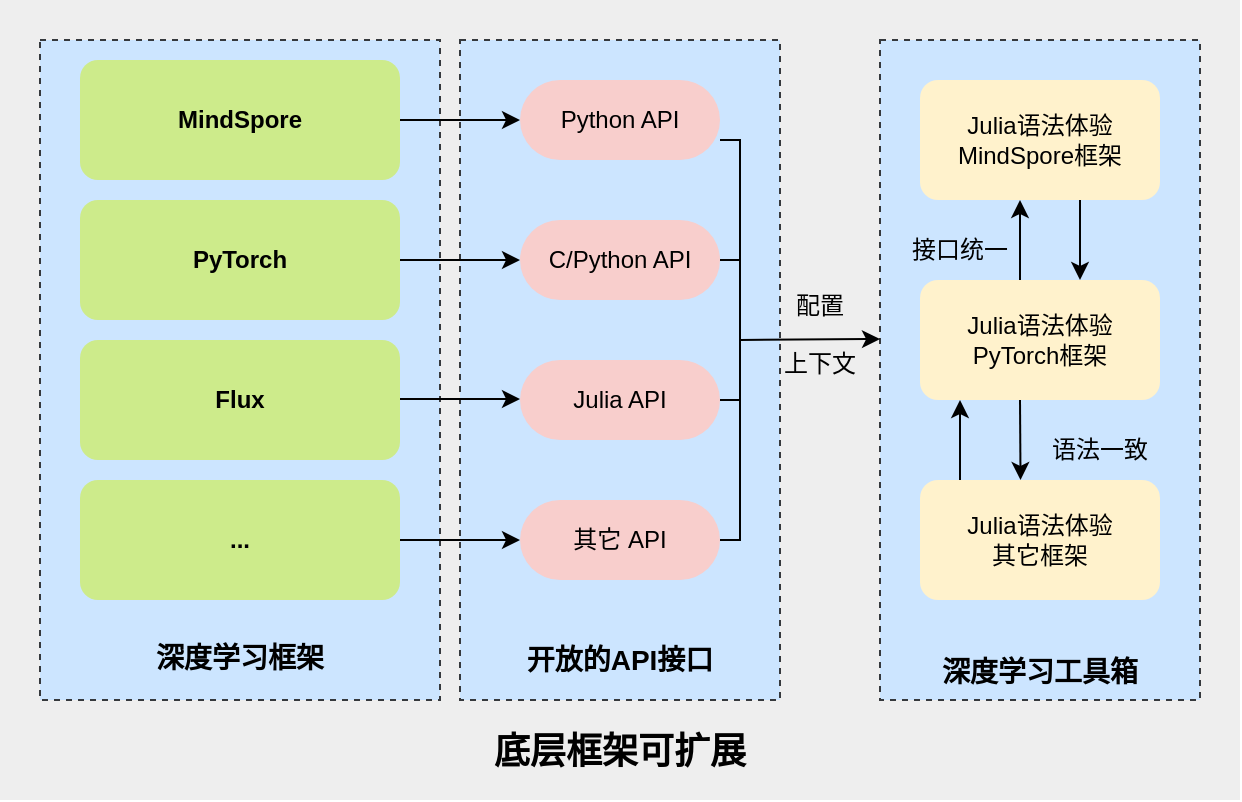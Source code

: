 <mxfile version="12.9.3" type="device"><diagram id="NMkUa9DpOpUtBJBVl7nW" name="第 1 页"><mxGraphModel dx="1088" dy="920" grid="1" gridSize="10" guides="1" tooltips="1" connect="1" arrows="1" fold="1" page="1" pageScale="1" pageWidth="827" pageHeight="1169" math="0" shadow="0"><root><mxCell id="0"/><mxCell id="1" parent="0"/><mxCell id="fs-rIQ963iQeTTuBBnbH-24" value="&lt;b&gt;&lt;br&gt;&lt;br&gt;&lt;br&gt;&lt;br&gt;&lt;br&gt;&lt;br&gt;&lt;br&gt;&lt;br&gt;&lt;br&gt;&lt;br&gt;&lt;br&gt;&lt;br&gt;&lt;br&gt;&lt;br&gt;&lt;br&gt;&lt;br&gt;&lt;br&gt;&lt;br&gt;&lt;br&gt;&lt;br&gt;&lt;br&gt;&lt;br&gt;&lt;br&gt;&lt;font style=&quot;font-size: 18px&quot;&gt;&lt;br&gt;底层框架可扩展&lt;/font&gt;&lt;/b&gt;" style="rounded=0;whiteSpace=wrap;html=1;comic=0;fillColor=#eeeeee;strokeColor=none;" parent="1" vertex="1"><mxGeometry x="120" y="520" width="620" height="400" as="geometry"/></mxCell><mxCell id="fs-rIQ963iQeTTuBBnbH-20" value="&lt;br&gt;配置&lt;br&gt;&lt;br&gt;上下文" style="rounded=0;whiteSpace=wrap;html=1;dashed=1;comic=0;strokeColor=none;fillColor=none;" parent="1" vertex="1"><mxGeometry x="510" y="640" width="40" height="80" as="geometry"/></mxCell><mxCell id="fs-rIQ963iQeTTuBBnbH-16" value="&lt;b&gt;&lt;br&gt;&lt;br&gt;&lt;br&gt;&lt;br&gt;&lt;br&gt;&lt;br&gt;&lt;br&gt;&lt;br&gt;&lt;br&gt;&lt;br&gt;&lt;br&gt;&lt;br&gt;&lt;br&gt;&lt;br&gt;&lt;br&gt;&lt;br&gt;&lt;br&gt;&lt;br&gt;&lt;br&gt;&lt;font style=&quot;font-size: 14px&quot;&gt;&lt;br&gt;开放的API接口&lt;/font&gt;&lt;/b&gt;" style="rounded=0;whiteSpace=wrap;html=1;comic=0;dashed=1;fillColor=#cce5ff;strokeColor=#36393d;" parent="1" vertex="1"><mxGeometry x="350" y="540" width="160" height="330" as="geometry"/></mxCell><mxCell id="fs-rIQ963iQeTTuBBnbH-15" value="&lt;b&gt;&lt;br&gt;&lt;br&gt;&lt;br&gt;&lt;br&gt;&lt;br&gt;&lt;br&gt;&lt;br&gt;&lt;br&gt;&lt;br&gt;&lt;br&gt;&lt;br&gt;&lt;br&gt;&lt;br&gt;&lt;br&gt;&lt;br&gt;&lt;br&gt;&lt;br&gt;&lt;br&gt;&lt;br&gt;&lt;br&gt;&lt;font style=&quot;font-size: 14px&quot;&gt;深度学习框架&lt;/font&gt;&lt;/b&gt;" style="rounded=0;whiteSpace=wrap;html=1;comic=0;dashed=1;fillColor=#cce5ff;strokeColor=#36393d;" parent="1" vertex="1"><mxGeometry x="140" y="540" width="200" height="330" as="geometry"/></mxCell><mxCell id="fs-rIQ963iQeTTuBBnbH-3" value="&lt;span style=&quot;white-space: normal&quot;&gt;MindSpore&lt;/span&gt;" style="rounded=1;whiteSpace=wrap;html=1;fillColor=#cdeb8b;strokeColor=none;fontStyle=1" parent="1" vertex="1"><mxGeometry x="160" y="550" width="160" height="60" as="geometry"/></mxCell><mxCell id="fs-rIQ963iQeTTuBBnbH-4" value="&lt;span style=&quot;white-space: normal&quot;&gt;PyTorch&lt;/span&gt;" style="rounded=1;whiteSpace=wrap;html=1;fillColor=#cdeb8b;strokeColor=none;fontStyle=1" parent="1" vertex="1"><mxGeometry x="160" y="620" width="160" height="60" as="geometry"/></mxCell><mxCell id="fs-rIQ963iQeTTuBBnbH-5" value="&lt;span style=&quot;white-space: normal&quot;&gt;&lt;b&gt;Flux&lt;/b&gt;&lt;/span&gt;" style="rounded=1;whiteSpace=wrap;html=1;fillColor=#cdeb8b;strokeColor=none;" parent="1" vertex="1"><mxGeometry x="160" y="690" width="160" height="60" as="geometry"/></mxCell><mxCell id="fs-rIQ963iQeTTuBBnbH-7" value="&lt;span style=&quot;white-space: normal&quot;&gt;Python API&lt;/span&gt;" style="rounded=1;whiteSpace=wrap;html=1;comic=0;arcSize=50;fillColor=#f8cecc;strokeColor=none;" parent="1" vertex="1"><mxGeometry x="380" y="560" width="100" height="40" as="geometry"/></mxCell><mxCell id="fs-rIQ963iQeTTuBBnbH-8" value="&lt;span style=&quot;white-space: normal&quot;&gt;C/Python API&lt;/span&gt;" style="rounded=1;whiteSpace=wrap;html=1;comic=0;arcSize=50;fillColor=#f8cecc;strokeColor=none;" parent="1" vertex="1"><mxGeometry x="380" y="630" width="100" height="40" as="geometry"/></mxCell><mxCell id="fs-rIQ963iQeTTuBBnbH-9" value="&lt;span style=&quot;white-space: normal&quot;&gt;其它 API&lt;/span&gt;" style="rounded=1;whiteSpace=wrap;html=1;comic=0;arcSize=50;fillColor=#f8cecc;strokeColor=none;" parent="1" vertex="1"><mxGeometry x="380" y="770" width="100" height="40" as="geometry"/></mxCell><mxCell id="fs-rIQ963iQeTTuBBnbH-10" value="&lt;font style=&quot;font-size: 14px&quot;&gt;&lt;b&gt;&lt;br&gt;&lt;br&gt;&lt;br&gt;&lt;br&gt;&lt;br&gt;&lt;br&gt;&lt;br&gt;&lt;br&gt;&lt;br&gt;&lt;br&gt;&lt;br&gt;&lt;br&gt;&lt;br&gt;&lt;br&gt;&lt;br&gt;&lt;br&gt;&lt;br&gt;&lt;br&gt;深度学习工具箱&lt;/b&gt;&lt;br&gt;&lt;/font&gt;" style="rounded=0;whiteSpace=wrap;html=1;comic=0;dashed=1;fillColor=#cce5ff;strokeColor=#36393d;" parent="1" vertex="1"><mxGeometry x="560" y="540" width="160" height="330" as="geometry"/></mxCell><mxCell id="fs-rIQ963iQeTTuBBnbH-12" value="" style="endArrow=classic;html=1;entryX=0;entryY=0.5;entryDx=0;entryDy=0;" parent="1" target="fs-rIQ963iQeTTuBBnbH-7" edge="1"><mxGeometry width="50" height="50" relative="1" as="geometry"><mxPoint x="320" y="580" as="sourcePoint"/><mxPoint x="370" y="540" as="targetPoint"/></mxGeometry></mxCell><mxCell id="fs-rIQ963iQeTTuBBnbH-13" value="" style="endArrow=classic;html=1;entryX=0;entryY=0.5;entryDx=0;entryDy=0;exitX=1;exitY=0.5;exitDx=0;exitDy=0;" parent="1" target="fs-rIQ963iQeTTuBBnbH-8" edge="1" source="fs-rIQ963iQeTTuBBnbH-4"><mxGeometry width="50" height="50" relative="1" as="geometry"><mxPoint x="320" y="690" as="sourcePoint"/><mxPoint x="370" y="640" as="targetPoint"/></mxGeometry></mxCell><mxCell id="fs-rIQ963iQeTTuBBnbH-14" value="" style="endArrow=classic;html=1;entryX=0;entryY=0.5;entryDx=0;entryDy=0;" parent="1" target="fs-rIQ963iQeTTuBBnbH-9" edge="1"><mxGeometry width="50" height="50" relative="1" as="geometry"><mxPoint x="320" y="790" as="sourcePoint"/><mxPoint x="370" y="740" as="targetPoint"/></mxGeometry></mxCell><mxCell id="fs-rIQ963iQeTTuBBnbH-17" value="" style="endArrow=none;html=1;entryX=1;entryY=0.5;entryDx=0;entryDy=0;rounded=0;" parent="1" target="fs-rIQ963iQeTTuBBnbH-9" edge="1"><mxGeometry width="50" height="50" relative="1" as="geometry"><mxPoint x="480" y="590" as="sourcePoint"/><mxPoint x="530" y="540" as="targetPoint"/><Array as="points"><mxPoint x="490" y="590"/><mxPoint x="490" y="790"/></Array></mxGeometry></mxCell><mxCell id="fs-rIQ963iQeTTuBBnbH-18" value="" style="endArrow=none;html=1;exitX=1;exitY=0.5;exitDx=0;exitDy=0;" parent="1" source="fs-rIQ963iQeTTuBBnbH-8" edge="1"><mxGeometry width="50" height="50" relative="1" as="geometry"><mxPoint x="540" y="780" as="sourcePoint"/><mxPoint x="490" y="650" as="targetPoint"/></mxGeometry></mxCell><mxCell id="fs-rIQ963iQeTTuBBnbH-19" value="" style="endArrow=classic;html=1;" parent="1" edge="1"><mxGeometry width="50" height="50" relative="1" as="geometry"><mxPoint x="490" y="690" as="sourcePoint"/><mxPoint x="560" y="689.5" as="targetPoint"/></mxGeometry></mxCell><mxCell id="fs-rIQ963iQeTTuBBnbH-21" value="Julia语法体验MindSpore框架" style="rounded=1;whiteSpace=wrap;html=1;comic=0;fillColor=#fff2cc;strokeColor=none;" parent="1" vertex="1"><mxGeometry x="580" y="560" width="120" height="60" as="geometry"/></mxCell><mxCell id="fs-rIQ963iQeTTuBBnbH-22" value="Julia语法体验&lt;br&gt;PyTorch框架" style="rounded=1;whiteSpace=wrap;html=1;comic=0;fillColor=#fff2cc;strokeColor=none;" parent="1" vertex="1"><mxGeometry x="580" y="660" width="120" height="60" as="geometry"/></mxCell><mxCell id="fs-rIQ963iQeTTuBBnbH-23" value="Julia语法体验&lt;br&gt;其它框架" style="rounded=1;whiteSpace=wrap;html=1;comic=0;fillColor=#fff2cc;strokeColor=none;" parent="1" vertex="1"><mxGeometry x="580" y="760" width="120" height="60" as="geometry"/></mxCell><mxCell id="fs-rIQ963iQeTTuBBnbH-25" value="" style="endArrow=classic;html=1;exitX=1;exitY=1;exitDx=0;exitDy=0;" parent="1" source="fs-rIQ963iQeTTuBBnbH-27" edge="1"><mxGeometry width="50" height="50" relative="1" as="geometry"><mxPoint x="610" y="660" as="sourcePoint"/><mxPoint x="630" y="620" as="targetPoint"/></mxGeometry></mxCell><mxCell id="fs-rIQ963iQeTTuBBnbH-26" value="" style="endArrow=classic;html=1;" parent="1" edge="1"><mxGeometry width="50" height="50" relative="1" as="geometry"><mxPoint x="660" y="620" as="sourcePoint"/><mxPoint x="660" y="660" as="targetPoint"/></mxGeometry></mxCell><mxCell id="fs-rIQ963iQeTTuBBnbH-27" value="接口统一" style="rounded=0;whiteSpace=wrap;html=1;comic=0;fillColor=none;strokeColor=none;" parent="1" vertex="1"><mxGeometry x="570" y="630" width="60" height="30" as="geometry"/></mxCell><mxCell id="fs-rIQ963iQeTTuBBnbH-28" value="" style="endArrow=classic;html=1;" parent="1" edge="1"><mxGeometry width="50" height="50" relative="1" as="geometry"><mxPoint x="600" y="760" as="sourcePoint"/><mxPoint x="600" y="720" as="targetPoint"/></mxGeometry></mxCell><mxCell id="fs-rIQ963iQeTTuBBnbH-29" value="" style="endArrow=classic;html=1;entryX=0.823;entryY=0.6;entryDx=0;entryDy=0;entryPerimeter=0;" parent="1" target="fs-rIQ963iQeTTuBBnbH-24" edge="1"><mxGeometry width="50" height="50" relative="1" as="geometry"><mxPoint x="630" y="720" as="sourcePoint"/><mxPoint x="680" y="670" as="targetPoint"/></mxGeometry></mxCell><mxCell id="fs-rIQ963iQeTTuBBnbH-30" value="语法一致" style="rounded=0;whiteSpace=wrap;html=1;comic=0;fillColor=none;strokeColor=none;" parent="1" vertex="1"><mxGeometry x="640" y="730" width="60" height="30" as="geometry"/></mxCell><mxCell id="yKAkaYAinN97-A5AD23W-1" value="&lt;span style=&quot;white-space: normal&quot;&gt;&lt;span&gt;...&lt;/span&gt;&lt;/span&gt;" style="rounded=1;whiteSpace=wrap;html=1;fillColor=#cdeb8b;strokeColor=none;fontStyle=1" vertex="1" parent="1"><mxGeometry x="160" y="760" width="160" height="60" as="geometry"/></mxCell><mxCell id="yKAkaYAinN97-A5AD23W-2" value="&lt;span style=&quot;white-space: normal&quot;&gt;Julia API&lt;/span&gt;" style="rounded=1;whiteSpace=wrap;html=1;comic=0;arcSize=50;fillColor=#f8cecc;strokeColor=none;" vertex="1" parent="1"><mxGeometry x="380" y="700" width="100" height="40" as="geometry"/></mxCell><mxCell id="yKAkaYAinN97-A5AD23W-3" value="" style="endArrow=classic;html=1;entryX=0;entryY=0.5;entryDx=0;entryDy=0;exitX=1;exitY=0.5;exitDx=0;exitDy=0;" edge="1" parent="1"><mxGeometry width="50" height="50" relative="1" as="geometry"><mxPoint x="320" y="719.5" as="sourcePoint"/><mxPoint x="380" y="719.5" as="targetPoint"/></mxGeometry></mxCell><mxCell id="yKAkaYAinN97-A5AD23W-4" value="" style="endArrow=none;html=1;" edge="1" parent="1"><mxGeometry width="50" height="50" relative="1" as="geometry"><mxPoint x="480" y="720" as="sourcePoint"/><mxPoint x="490" y="720" as="targetPoint"/></mxGeometry></mxCell></root></mxGraphModel></diagram></mxfile>